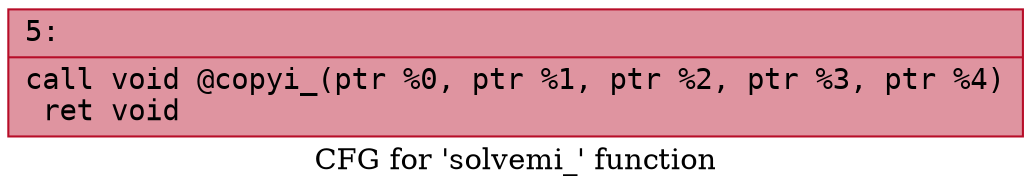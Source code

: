 digraph "CFG for 'solvemi_' function" {
	label="CFG for 'solvemi_' function";

	Node0x55794288af80 [shape=record,color="#b70d28ff", style=filled, fillcolor="#b70d2870" fontname="Courier",label="{5:\l|  call void @copyi_(ptr %0, ptr %1, ptr %2, ptr %3, ptr %4)\l  ret void\l}"];
}
